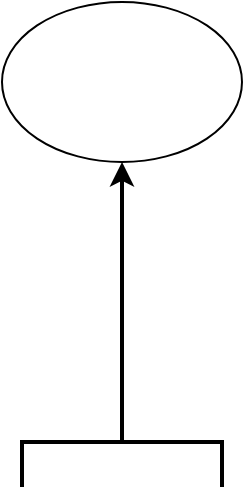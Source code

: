 <mxfile version="14.4.8" type="github"><diagram id="LzOzYx_8ezgJbDSy7Mxs" name="Page-1"><mxGraphModel dx="868" dy="450" grid="0" gridSize="10" guides="1" tooltips="1" connect="1" arrows="1" fold="1" page="1" pageScale="1" pageWidth="827" pageHeight="1169" math="0" shadow="0"><root><mxCell id="0"/><mxCell id="1" parent="0"/><mxCell id="9NGYjX3-_8WYwJimkL4j-1" value="" style="ellipse;whiteSpace=wrap;html=1;" vertex="1" parent="1"><mxGeometry x="310" y="210" width="120" height="80" as="geometry"/></mxCell><mxCell id="9NGYjX3-_8WYwJimkL4j-3" style="edgeStyle=orthogonalEdgeStyle;rounded=0;orthogonalLoop=1;jettySize=auto;html=1;entryX=0.5;entryY=1;entryDx=0;entryDy=0;strokeWidth=2;" edge="1" parent="1" source="9NGYjX3-_8WYwJimkL4j-2" target="9NGYjX3-_8WYwJimkL4j-1"><mxGeometry relative="1" as="geometry"/></mxCell><mxCell id="9NGYjX3-_8WYwJimkL4j-2" value="" style="strokeWidth=2;html=1;shape=mxgraph.flowchart.annotation_2;align=left;labelPosition=right;pointerEvents=1;rotation=90;" vertex="1" parent="1"><mxGeometry x="347.5" y="380" width="45" height="100" as="geometry"/></mxCell></root></mxGraphModel></diagram></mxfile>